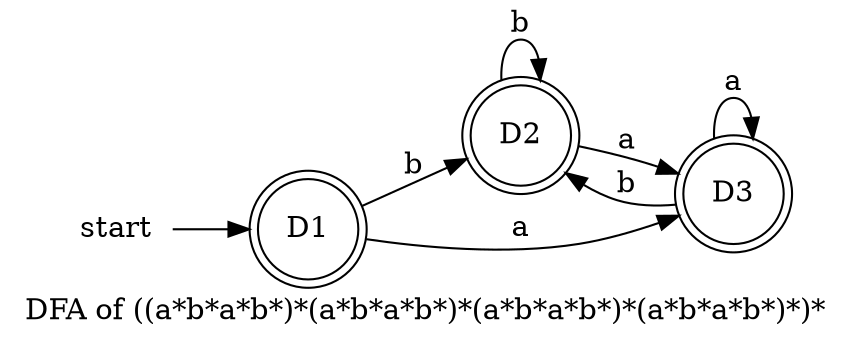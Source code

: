 digraph
  G { label="DFA of ((a*b*a*b*)*(a*b*a*b*)*(a*b*a*b*)*(a*b*a*b*)*)*";
 
rankdir=LR
start[shape =none]
start ->node_1
node_1 [label="D1", shape = doublecircle]
node_1 -> node_2 [label ="b"]
node_1 -> node_3 [label ="a"]
node_2 [label="D2", shape = doublecircle]
node_2 -> node_3 [label ="a"]
node_2 -> node_2 [label ="b"]
node_3 [label="D3", shape = doublecircle]
node_3 -> node_2 [label ="b"]
node_3 -> node_3 [label ="a"]
}
